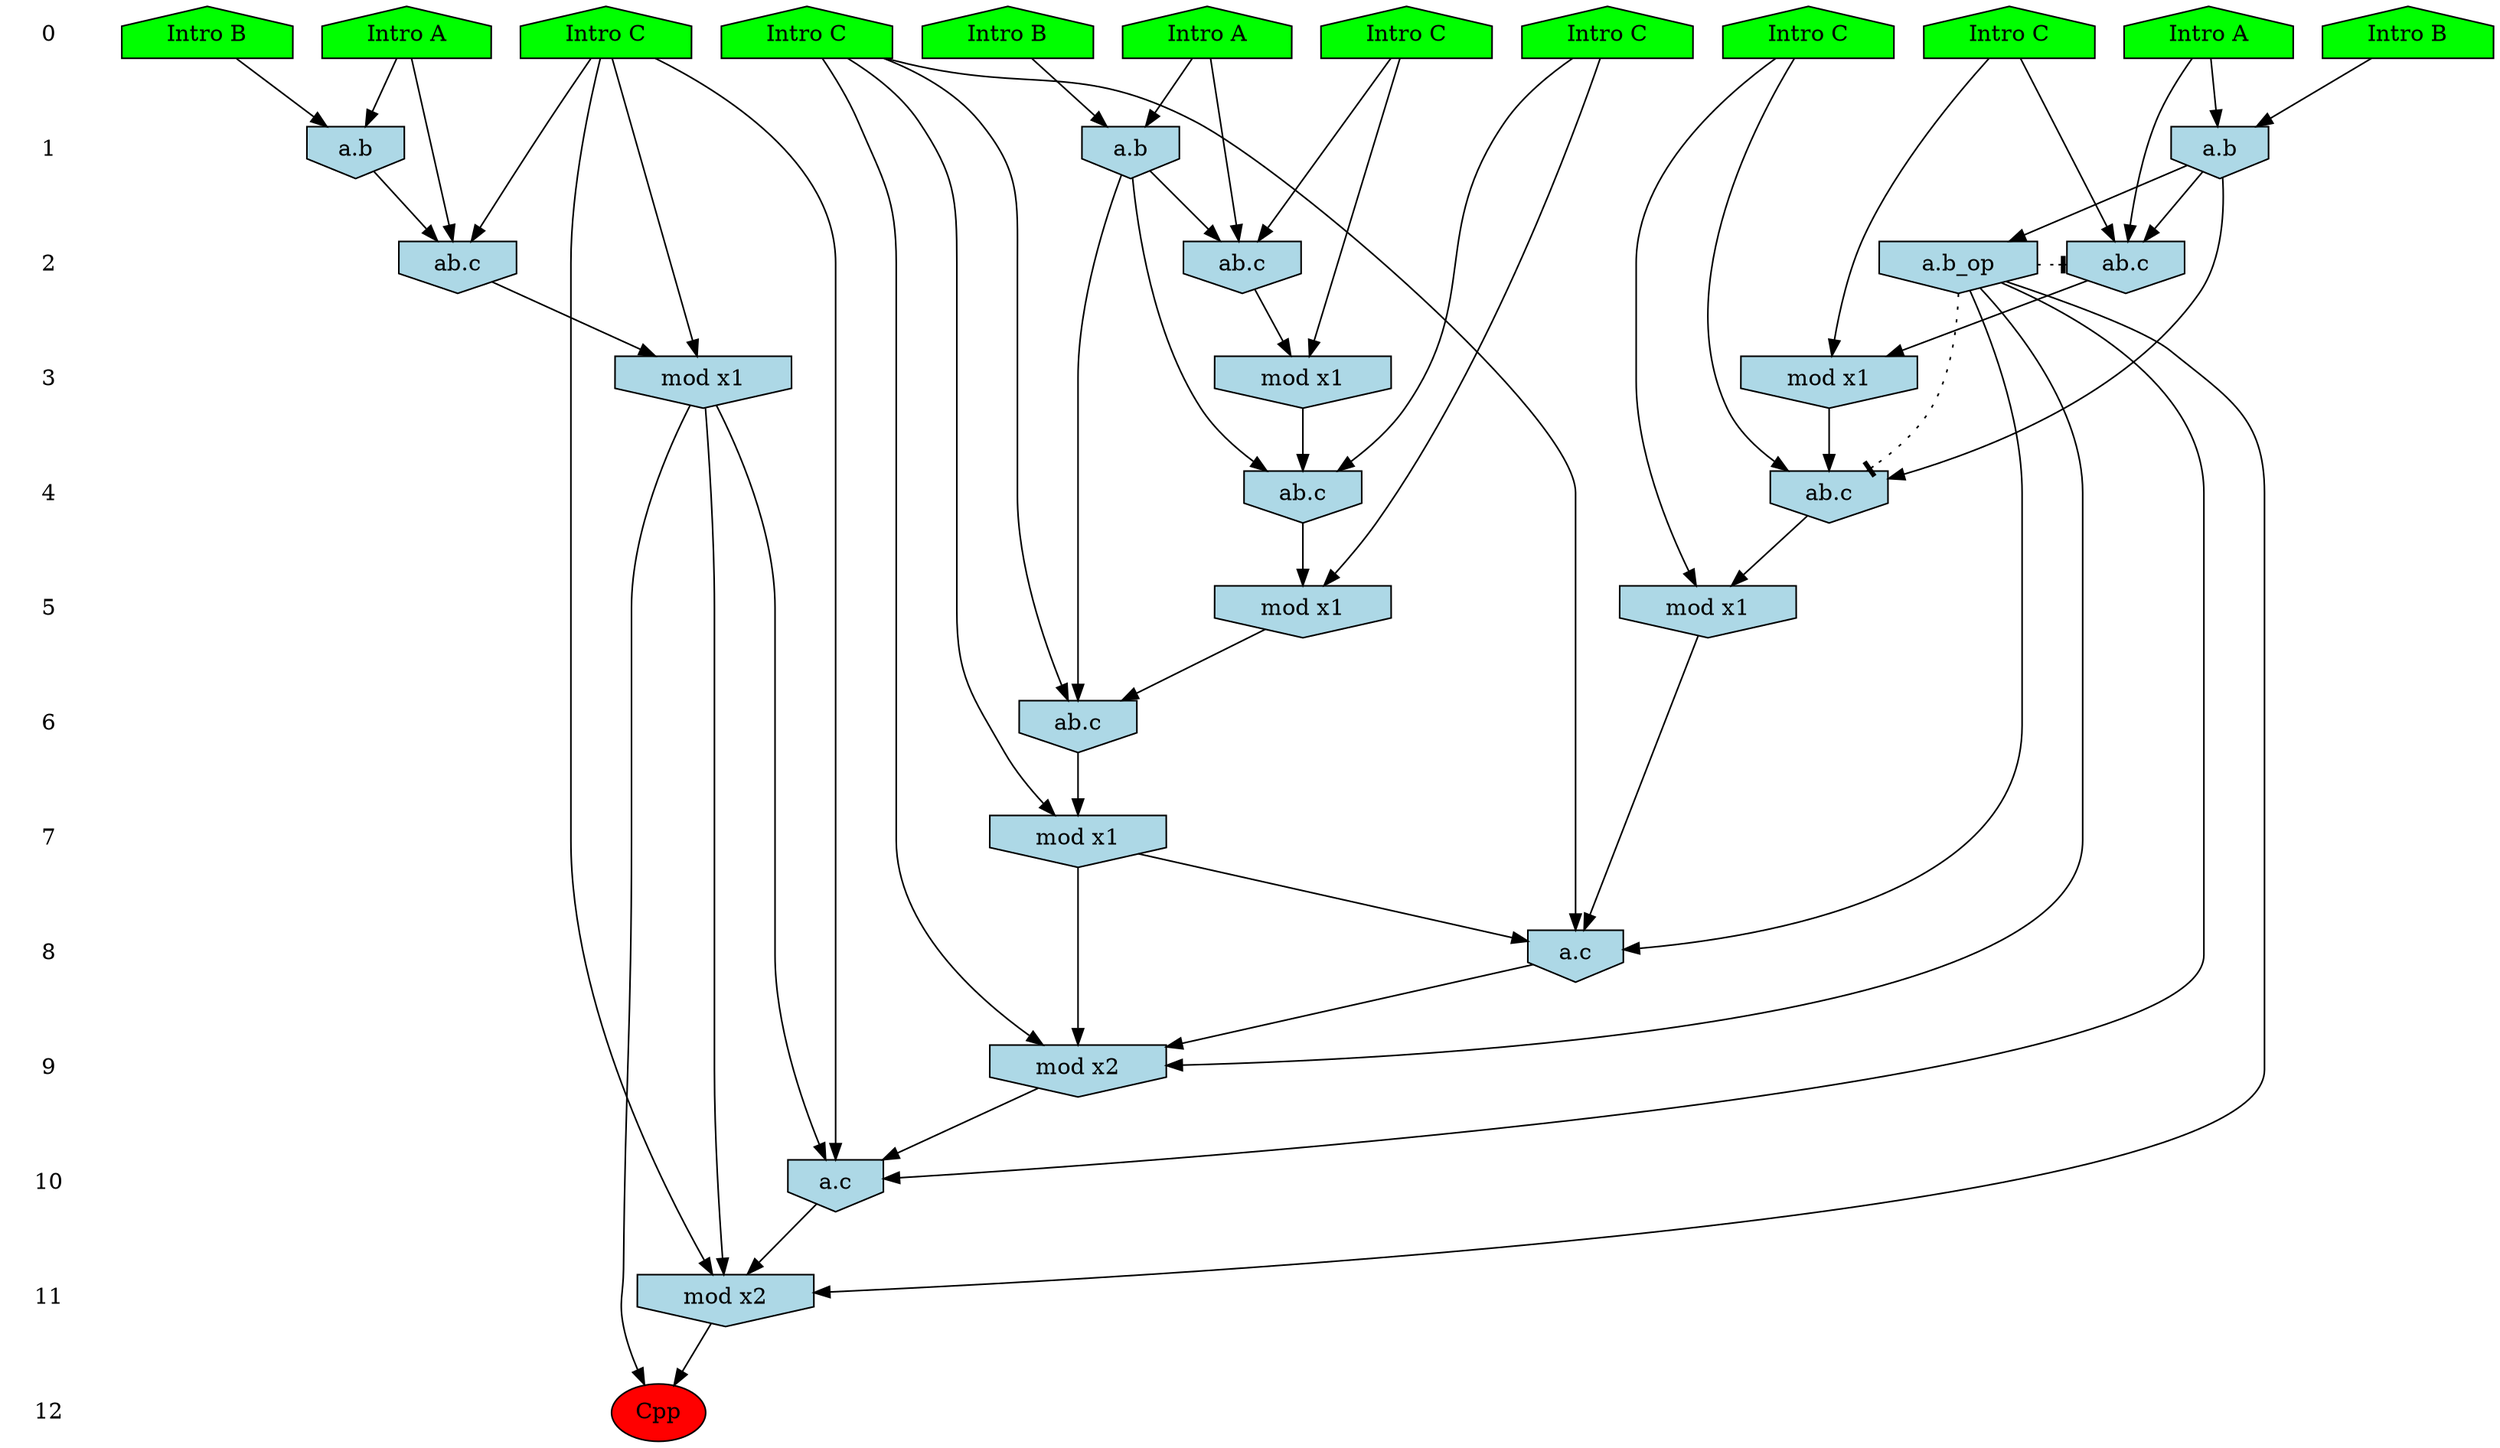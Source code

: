 /* Compression of 1 causal flows obtained in average at 1.792500E+01 t.u */
/* Compressed causal flows were: [3187] */
digraph G{
 ranksep=.5 ; 
{ rank = same ; "0" [shape=plaintext] ; node_1 [label ="Intro A", shape=house, style=filled, fillcolor=green] ;
node_2 [label ="Intro B", shape=house, style=filled, fillcolor=green] ;
node_3 [label ="Intro A", shape=house, style=filled, fillcolor=green] ;
node_4 [label ="Intro B", shape=house, style=filled, fillcolor=green] ;
node_5 [label ="Intro A", shape=house, style=filled, fillcolor=green] ;
node_6 [label ="Intro B", shape=house, style=filled, fillcolor=green] ;
node_7 [label ="Intro C", shape=house, style=filled, fillcolor=green] ;
node_8 [label ="Intro C", shape=house, style=filled, fillcolor=green] ;
node_9 [label ="Intro C", shape=house, style=filled, fillcolor=green] ;
node_10 [label ="Intro C", shape=house, style=filled, fillcolor=green] ;
node_11 [label ="Intro C", shape=house, style=filled, fillcolor=green] ;
node_12 [label ="Intro C", shape=house, style=filled, fillcolor=green] ;
}
{ rank = same ; "1" [shape=plaintext] ; node_13 [label="a.b", shape=invhouse, style=filled, fillcolor = lightblue] ;
node_18 [label="a.b", shape=invhouse, style=filled, fillcolor = lightblue] ;
node_22 [label="a.b", shape=invhouse, style=filled, fillcolor = lightblue] ;
}
{ rank = same ; "2" [shape=plaintext] ; node_14 [label="ab.c", shape=invhouse, style=filled, fillcolor = lightblue] ;
node_19 [label="ab.c", shape=invhouse, style=filled, fillcolor = lightblue] ;
node_23 [label="ab.c", shape=invhouse, style=filled, fillcolor = lightblue] ;
node_26 [label="a.b_op", shape=invhouse, style=filled, fillcolor = lightblue] ;
}
{ rank = same ; "3" [shape=plaintext] ; node_15 [label="mod x1", shape=invhouse, style=filled, fillcolor = lightblue] ;
node_21 [label="mod x1", shape=invhouse, style=filled, fillcolor = lightblue] ;
node_24 [label="mod x1", shape=invhouse, style=filled, fillcolor = lightblue] ;
}
{ rank = same ; "4" [shape=plaintext] ; node_16 [label="ab.c", shape=invhouse, style=filled, fillcolor = lightblue] ;
node_25 [label="ab.c", shape=invhouse, style=filled, fillcolor = lightblue] ;
}
{ rank = same ; "5" [shape=plaintext] ; node_17 [label="mod x1", shape=invhouse, style=filled, fillcolor = lightblue] ;
node_27 [label="mod x1", shape=invhouse, style=filled, fillcolor = lightblue] ;
}
{ rank = same ; "6" [shape=plaintext] ; node_20 [label="ab.c", shape=invhouse, style=filled, fillcolor = lightblue] ;
}
{ rank = same ; "7" [shape=plaintext] ; node_28 [label="mod x1", shape=invhouse, style=filled, fillcolor = lightblue] ;
}
{ rank = same ; "8" [shape=plaintext] ; node_29 [label="a.c", shape=invhouse, style=filled, fillcolor = lightblue] ;
}
{ rank = same ; "9" [shape=plaintext] ; node_30 [label="mod x2", shape=invhouse, style=filled, fillcolor = lightblue] ;
}
{ rank = same ; "10" [shape=plaintext] ; node_31 [label="a.c", shape=invhouse, style=filled, fillcolor = lightblue] ;
}
{ rank = same ; "11" [shape=plaintext] ; node_32 [label="mod x2", shape=invhouse, style=filled, fillcolor = lightblue] ;
}
{ rank = same ; "12" [shape=plaintext] ; node_33 [label ="Cpp", style=filled, fillcolor=red] ;
}
"0" -> "1" [style="invis"]; 
"1" -> "2" [style="invis"]; 
"2" -> "3" [style="invis"]; 
"3" -> "4" [style="invis"]; 
"4" -> "5" [style="invis"]; 
"5" -> "6" [style="invis"]; 
"6" -> "7" [style="invis"]; 
"7" -> "8" [style="invis"]; 
"8" -> "9" [style="invis"]; 
"9" -> "10" [style="invis"]; 
"10" -> "11" [style="invis"]; 
"11" -> "12" [style="invis"]; 
node_1 -> node_13
node_2 -> node_13
node_1 -> node_14
node_11 -> node_14
node_13 -> node_14
node_11 -> node_15
node_14 -> node_15
node_7 -> node_16
node_13 -> node_16
node_15 -> node_16
node_7 -> node_17
node_16 -> node_17
node_4 -> node_18
node_5 -> node_18
node_5 -> node_19
node_9 -> node_19
node_18 -> node_19
node_8 -> node_20
node_13 -> node_20
node_17 -> node_20
node_9 -> node_21
node_19 -> node_21
node_3 -> node_22
node_6 -> node_22
node_3 -> node_23
node_12 -> node_23
node_22 -> node_23
node_12 -> node_24
node_23 -> node_24
node_10 -> node_25
node_22 -> node_25
node_24 -> node_25
node_22 -> node_26
node_10 -> node_27
node_25 -> node_27
node_8 -> node_28
node_20 -> node_28
node_8 -> node_29
node_26 -> node_29
node_27 -> node_29
node_28 -> node_29
node_8 -> node_30
node_26 -> node_30
node_28 -> node_30
node_29 -> node_30
node_9 -> node_31
node_21 -> node_31
node_26 -> node_31
node_30 -> node_31
node_9 -> node_32
node_21 -> node_32
node_26 -> node_32
node_31 -> node_32
node_21 -> node_33
node_32 -> node_33
node_26 -> node_25 [style=dotted, arrowhead = tee] 
node_26 -> node_23 [style=dotted, arrowhead = tee] 
}
/*
 Dot generation time: 0.000153
*/